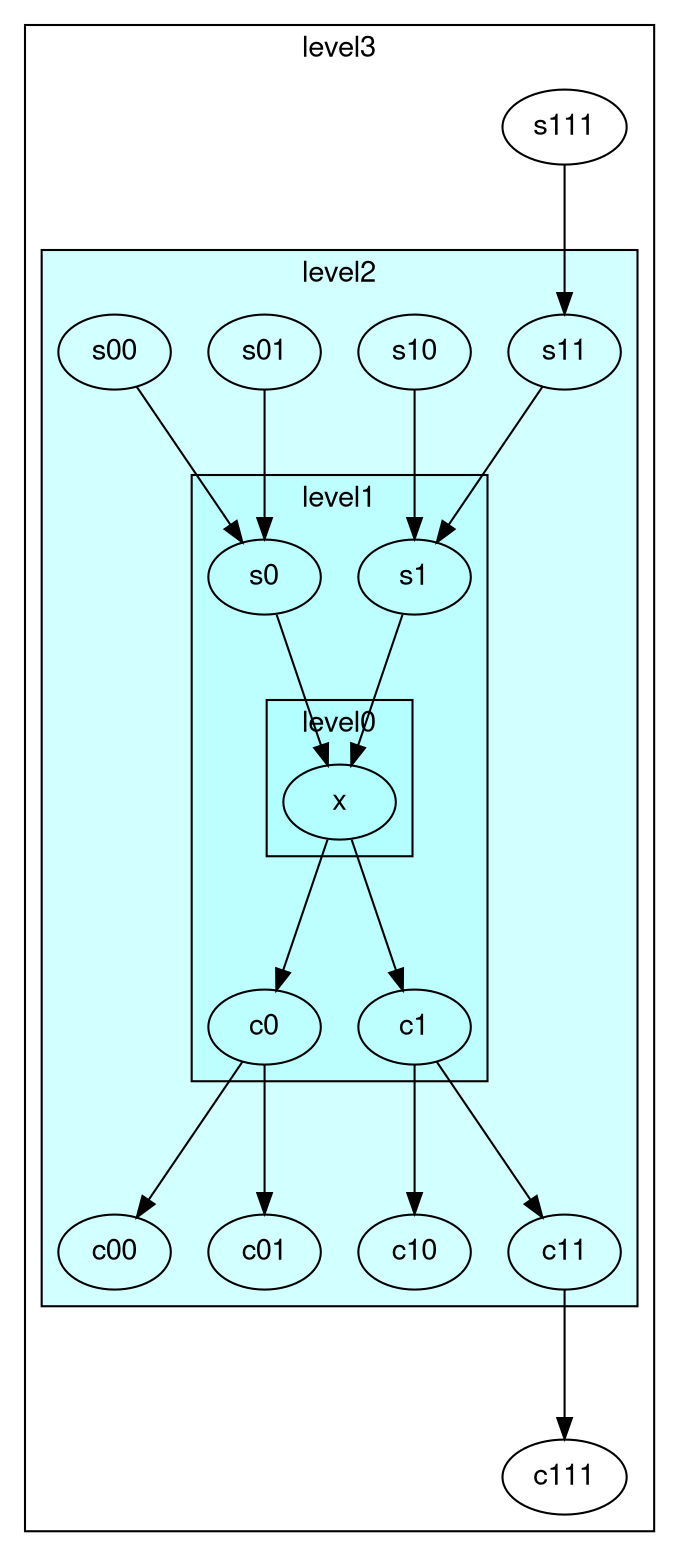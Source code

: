 digraph unix {
  graph [nodesep = 0.25; ranksep=1];
  fontname="Helvetica,Arial,sans-serif"
  node [fontname="Helvetica,Arial,sans-serif"]
  edge [fontname="Helvetica,Arial,sans-serif"]
  subgraph cluster_level3_2 {
    label = "level3"; // scope
    s111_0 [
      label = "s111"; // node
    ];
    c111_14 [
      label = "c111"; // node
    ];
    subgraph cluster_level2_3 {
      label = "level2"; // scope
      style = filled;
      fillcolor = "#AAFFFF88";
      s11_1 [
        label = "s11"; // node
      ];
      s10_2 [
        label = "s10"; // node
      ];
      s01_3 [
        label = "s01"; // node
      ];
      s00_4 [
        label = "s00"; // node
      ];
      c00_10 [
        label = "c00"; // node
      ];
      c01_11 [
        label = "c01"; // node
      ];
      c10_12 [
        label = "c10"; // node
      ];
      c11_13 [
        label = "c11"; // node
      ];
      subgraph cluster_level1_4 {
        label = "level1"; // scope
        s1_5 [
          label = "s1"; // node
        ];
        s0_6 [
          label = "s0"; // node
        ];
        c0_8 [
          label = "c0"; // node
        ];
        c1_9 [
          label = "c1"; // node
        ];
        subgraph cluster_level0_5 {
          label = "level0"; // scope
          style = filled;
          fillcolor = "#AAFFFF88";
          x_7 [
            label = "x"; // node
          ];
          
        }
        
      }
      
    }
    
  }
  "s111_0" -> "s11_1";
  "s11_1" -> "s1_5";
  "s10_2" -> "s1_5";
  "s01_3" -> "s0_6";
  "s00_4" -> "s0_6";
  "c11_13" -> "c111_14";
  "s1_5" -> "x_7";
  "s0_6" -> "x_7";
  "c0_8" -> "c00_10";
  "c0_8" -> "c01_11";
  "c1_9" -> "c10_12";
  "c1_9" -> "c11_13";
  "x_7" -> "c0_8";
  "x_7" -> "c1_9";
}
